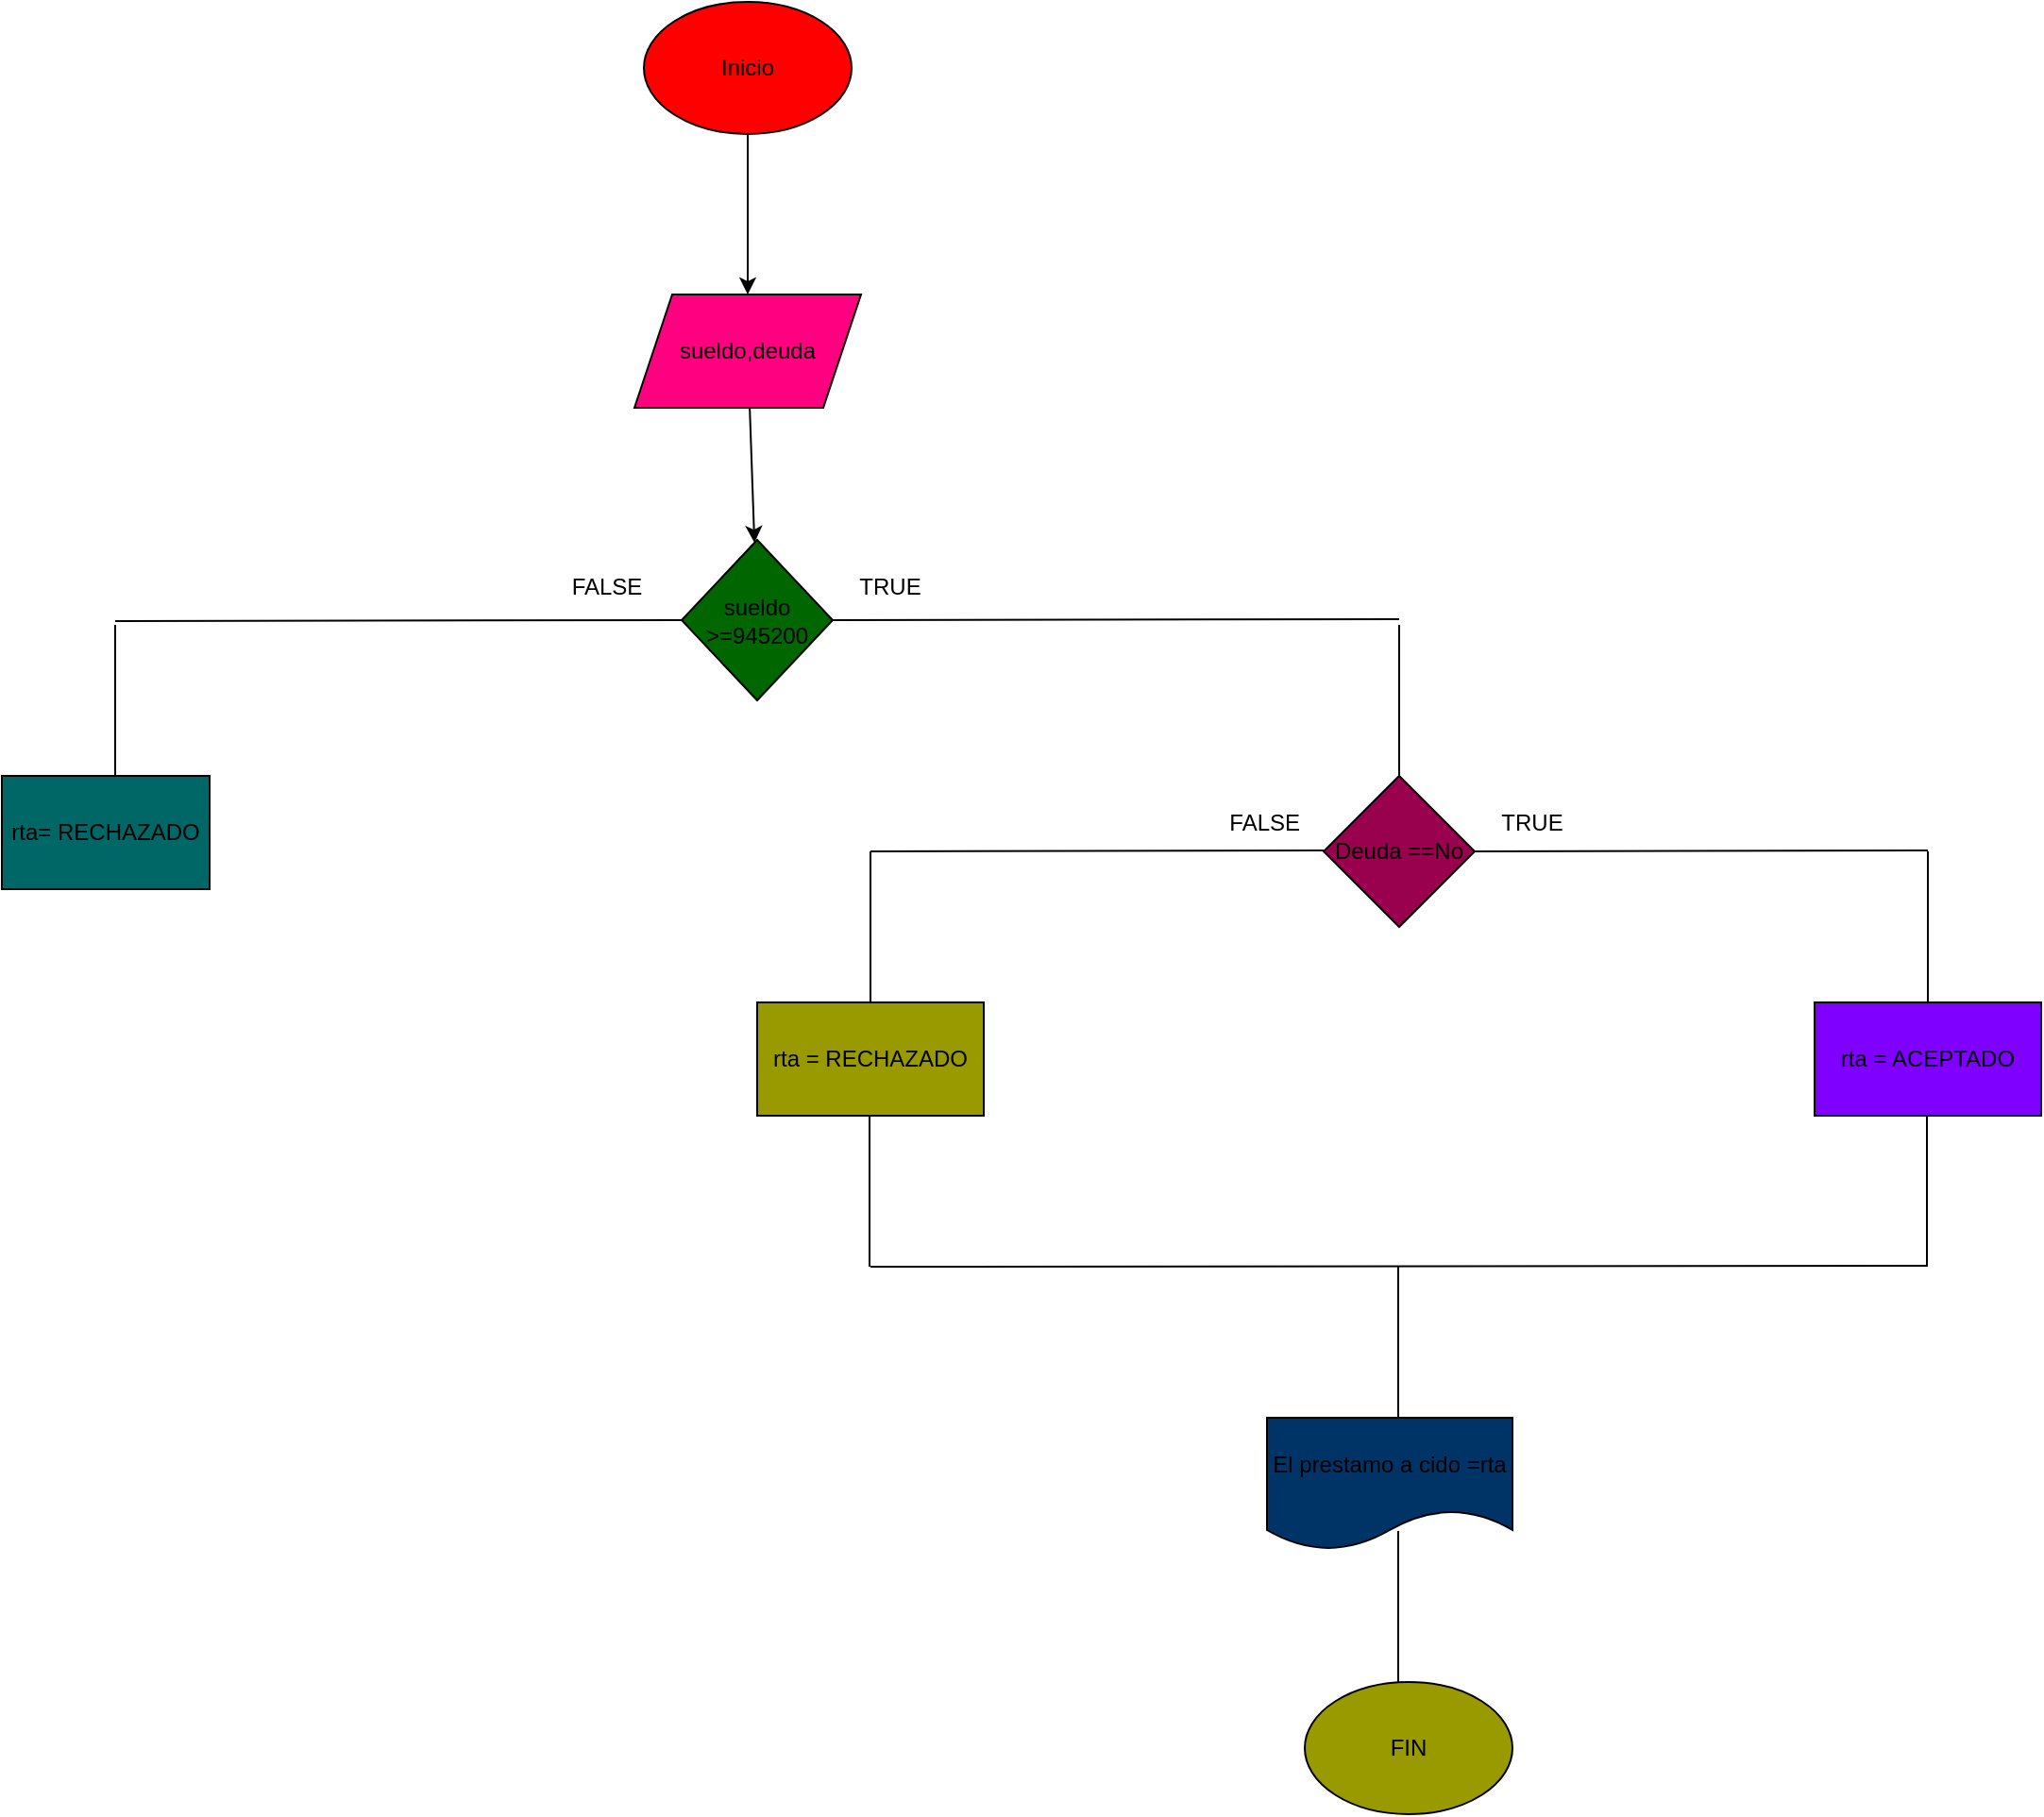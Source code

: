 <mxfile>
    <diagram id="HbW8ykF3vRVBE9Fj85b3" name="Página-1">
        <mxGraphModel dx="1501" dy="328" grid="1" gridSize="10" guides="1" tooltips="1" connect="1" arrows="1" fold="1" page="1" pageScale="1" pageWidth="827" pageHeight="1169" math="0" shadow="0">
            <root>
                <mxCell id="0"/>
                <mxCell id="1" parent="0"/>
                <mxCell id="4" value="" style="edgeStyle=none;html=1;" edge="1" parent="1" source="2" target="3">
                    <mxGeometry relative="1" as="geometry"/>
                </mxCell>
                <mxCell id="2" value="Inicio" style="ellipse;whiteSpace=wrap;html=1;fillColor=#FF0000;" vertex="1" parent="1">
                    <mxGeometry x="240" y="50" width="110" height="70" as="geometry"/>
                </mxCell>
                <mxCell id="8" value="" style="edgeStyle=none;html=1;" edge="1" parent="1" source="3" target="7">
                    <mxGeometry relative="1" as="geometry"/>
                </mxCell>
                <mxCell id="3" value="sueldo,deuda" style="shape=parallelogram;perimeter=parallelogramPerimeter;whiteSpace=wrap;html=1;fixedSize=1;fillColor=#FF0080;" vertex="1" parent="1">
                    <mxGeometry x="235" y="205" width="120" height="60" as="geometry"/>
                </mxCell>
                <mxCell id="7" value="sueldo &amp;gt;=945200" style="rhombus;whiteSpace=wrap;html=1;fillColor=#006600;" vertex="1" parent="1">
                    <mxGeometry x="260" y="335" width="80" height="85" as="geometry"/>
                </mxCell>
                <mxCell id="9" value="" style="endArrow=none;html=1;entryX=0;entryY=0.5;entryDx=0;entryDy=0;" edge="1" parent="1" target="7">
                    <mxGeometry width="50" height="50" relative="1" as="geometry">
                        <mxPoint x="-40" y="378" as="sourcePoint"/>
                        <mxPoint x="235" y="380" as="targetPoint"/>
                    </mxGeometry>
                </mxCell>
                <mxCell id="11" value="" style="endArrow=none;html=1;" edge="1" parent="1">
                    <mxGeometry width="50" height="50" relative="1" as="geometry">
                        <mxPoint x="-40" y="460" as="sourcePoint"/>
                        <mxPoint x="-40" y="380" as="targetPoint"/>
                    </mxGeometry>
                </mxCell>
                <mxCell id="12" value="rta= RECHAZADO" style="rounded=0;whiteSpace=wrap;html=1;fillColor=#006666;" vertex="1" parent="1">
                    <mxGeometry x="-100" y="460" width="110" height="60" as="geometry"/>
                </mxCell>
                <mxCell id="13" value="" style="endArrow=none;html=1;entryX=0;entryY=0.5;entryDx=0;entryDy=0;" edge="1" parent="1">
                    <mxGeometry width="50" height="50" relative="1" as="geometry">
                        <mxPoint x="340" y="377.5" as="sourcePoint"/>
                        <mxPoint x="640" y="377" as="targetPoint"/>
                    </mxGeometry>
                </mxCell>
                <mxCell id="14" value="" style="endArrow=none;html=1;" edge="1" parent="1">
                    <mxGeometry width="50" height="50" relative="1" as="geometry">
                        <mxPoint x="640" y="460" as="sourcePoint"/>
                        <mxPoint x="640" y="380" as="targetPoint"/>
                    </mxGeometry>
                </mxCell>
                <mxCell id="15" value="Deuda ==No" style="rhombus;whiteSpace=wrap;html=1;fillColor=#99004D;" vertex="1" parent="1">
                    <mxGeometry x="600" y="460" width="80" height="80" as="geometry"/>
                </mxCell>
                <mxCell id="16" value="" style="endArrow=none;html=1;entryX=0;entryY=0.5;entryDx=0;entryDy=0;" edge="1" parent="1">
                    <mxGeometry width="50" height="50" relative="1" as="geometry">
                        <mxPoint x="360" y="500" as="sourcePoint"/>
                        <mxPoint x="600" y="499.5" as="targetPoint"/>
                    </mxGeometry>
                </mxCell>
                <mxCell id="17" value="" style="endArrow=none;html=1;entryX=0;entryY=0.5;entryDx=0;entryDy=0;" edge="1" parent="1">
                    <mxGeometry width="50" height="50" relative="1" as="geometry">
                        <mxPoint x="680" y="500" as="sourcePoint"/>
                        <mxPoint x="920" y="499.5" as="targetPoint"/>
                    </mxGeometry>
                </mxCell>
                <mxCell id="18" value="" style="endArrow=none;html=1;" edge="1" parent="1">
                    <mxGeometry width="50" height="50" relative="1" as="geometry">
                        <mxPoint x="360" y="580" as="sourcePoint"/>
                        <mxPoint x="360" y="500" as="targetPoint"/>
                    </mxGeometry>
                </mxCell>
                <mxCell id="19" value="" style="endArrow=none;html=1;" edge="1" parent="1">
                    <mxGeometry width="50" height="50" relative="1" as="geometry">
                        <mxPoint x="920" y="580" as="sourcePoint"/>
                        <mxPoint x="920" y="500" as="targetPoint"/>
                    </mxGeometry>
                </mxCell>
                <mxCell id="20" value="rta = RECHAZADO" style="rounded=0;whiteSpace=wrap;html=1;fillColor=#999900;" vertex="1" parent="1">
                    <mxGeometry x="300" y="580" width="120" height="60" as="geometry"/>
                </mxCell>
                <mxCell id="21" value="rta = ACEPTADO" style="rounded=0;whiteSpace=wrap;html=1;fillColor=#7F00FF;" vertex="1" parent="1">
                    <mxGeometry x="860" y="580" width="120" height="60" as="geometry"/>
                </mxCell>
                <mxCell id="22" value="" style="endArrow=none;html=1;" edge="1" parent="1">
                    <mxGeometry width="50" height="50" relative="1" as="geometry">
                        <mxPoint x="359.5" y="720" as="sourcePoint"/>
                        <mxPoint x="359.5" y="640" as="targetPoint"/>
                    </mxGeometry>
                </mxCell>
                <mxCell id="23" value="" style="endArrow=none;html=1;" edge="1" parent="1">
                    <mxGeometry width="50" height="50" relative="1" as="geometry">
                        <mxPoint x="919.5" y="720" as="sourcePoint"/>
                        <mxPoint x="919.5" y="640" as="targetPoint"/>
                    </mxGeometry>
                </mxCell>
                <mxCell id="24" value="" style="endArrow=none;html=1;entryX=0;entryY=0.5;entryDx=0;entryDy=0;" edge="1" parent="1">
                    <mxGeometry width="50" height="50" relative="1" as="geometry">
                        <mxPoint x="360" y="720" as="sourcePoint"/>
                        <mxPoint x="920" y="719.5" as="targetPoint"/>
                    </mxGeometry>
                </mxCell>
                <mxCell id="25" value="" style="endArrow=none;html=1;" edge="1" parent="1">
                    <mxGeometry width="50" height="50" relative="1" as="geometry">
                        <mxPoint x="639.5" y="800" as="sourcePoint"/>
                        <mxPoint x="639.5" y="720" as="targetPoint"/>
                    </mxGeometry>
                </mxCell>
                <mxCell id="26" value="El prestamo a cido =rta" style="shape=document;whiteSpace=wrap;html=1;boundedLbl=1;fillColor=#003366;" vertex="1" parent="1">
                    <mxGeometry x="570" y="800" width="130" height="70" as="geometry"/>
                </mxCell>
                <mxCell id="27" value="" style="endArrow=none;html=1;" edge="1" parent="1">
                    <mxGeometry width="50" height="50" relative="1" as="geometry">
                        <mxPoint x="639.5" y="940" as="sourcePoint"/>
                        <mxPoint x="639.5" y="860" as="targetPoint"/>
                    </mxGeometry>
                </mxCell>
                <mxCell id="28" value="FIN" style="ellipse;whiteSpace=wrap;html=1;fillColor=#999900;" vertex="1" parent="1">
                    <mxGeometry x="590" y="940" width="110" height="70" as="geometry"/>
                </mxCell>
                <mxCell id="29" value="FALSE" style="text;html=1;align=center;verticalAlign=middle;resizable=0;points=[];autosize=1;strokeColor=none;fillColor=none;" vertex="1" parent="1">
                    <mxGeometry x="190" y="345" width="60" height="30" as="geometry"/>
                </mxCell>
                <mxCell id="30" value="TRUE" style="text;html=1;align=center;verticalAlign=middle;resizable=0;points=[];autosize=1;strokeColor=none;fillColor=none;" vertex="1" parent="1">
                    <mxGeometry x="340" y="345" width="60" height="30" as="geometry"/>
                </mxCell>
                <mxCell id="31" value="FALSE&amp;nbsp;" style="text;html=1;align=center;verticalAlign=middle;resizable=0;points=[];autosize=1;strokeColor=none;fillColor=none;" vertex="1" parent="1">
                    <mxGeometry x="540" y="470" width="60" height="30" as="geometry"/>
                </mxCell>
                <mxCell id="32" value="TRUE" style="text;html=1;align=center;verticalAlign=middle;resizable=0;points=[];autosize=1;strokeColor=none;fillColor=none;" vertex="1" parent="1">
                    <mxGeometry x="680" y="470" width="60" height="30" as="geometry"/>
                </mxCell>
            </root>
        </mxGraphModel>
    </diagram>
</mxfile>